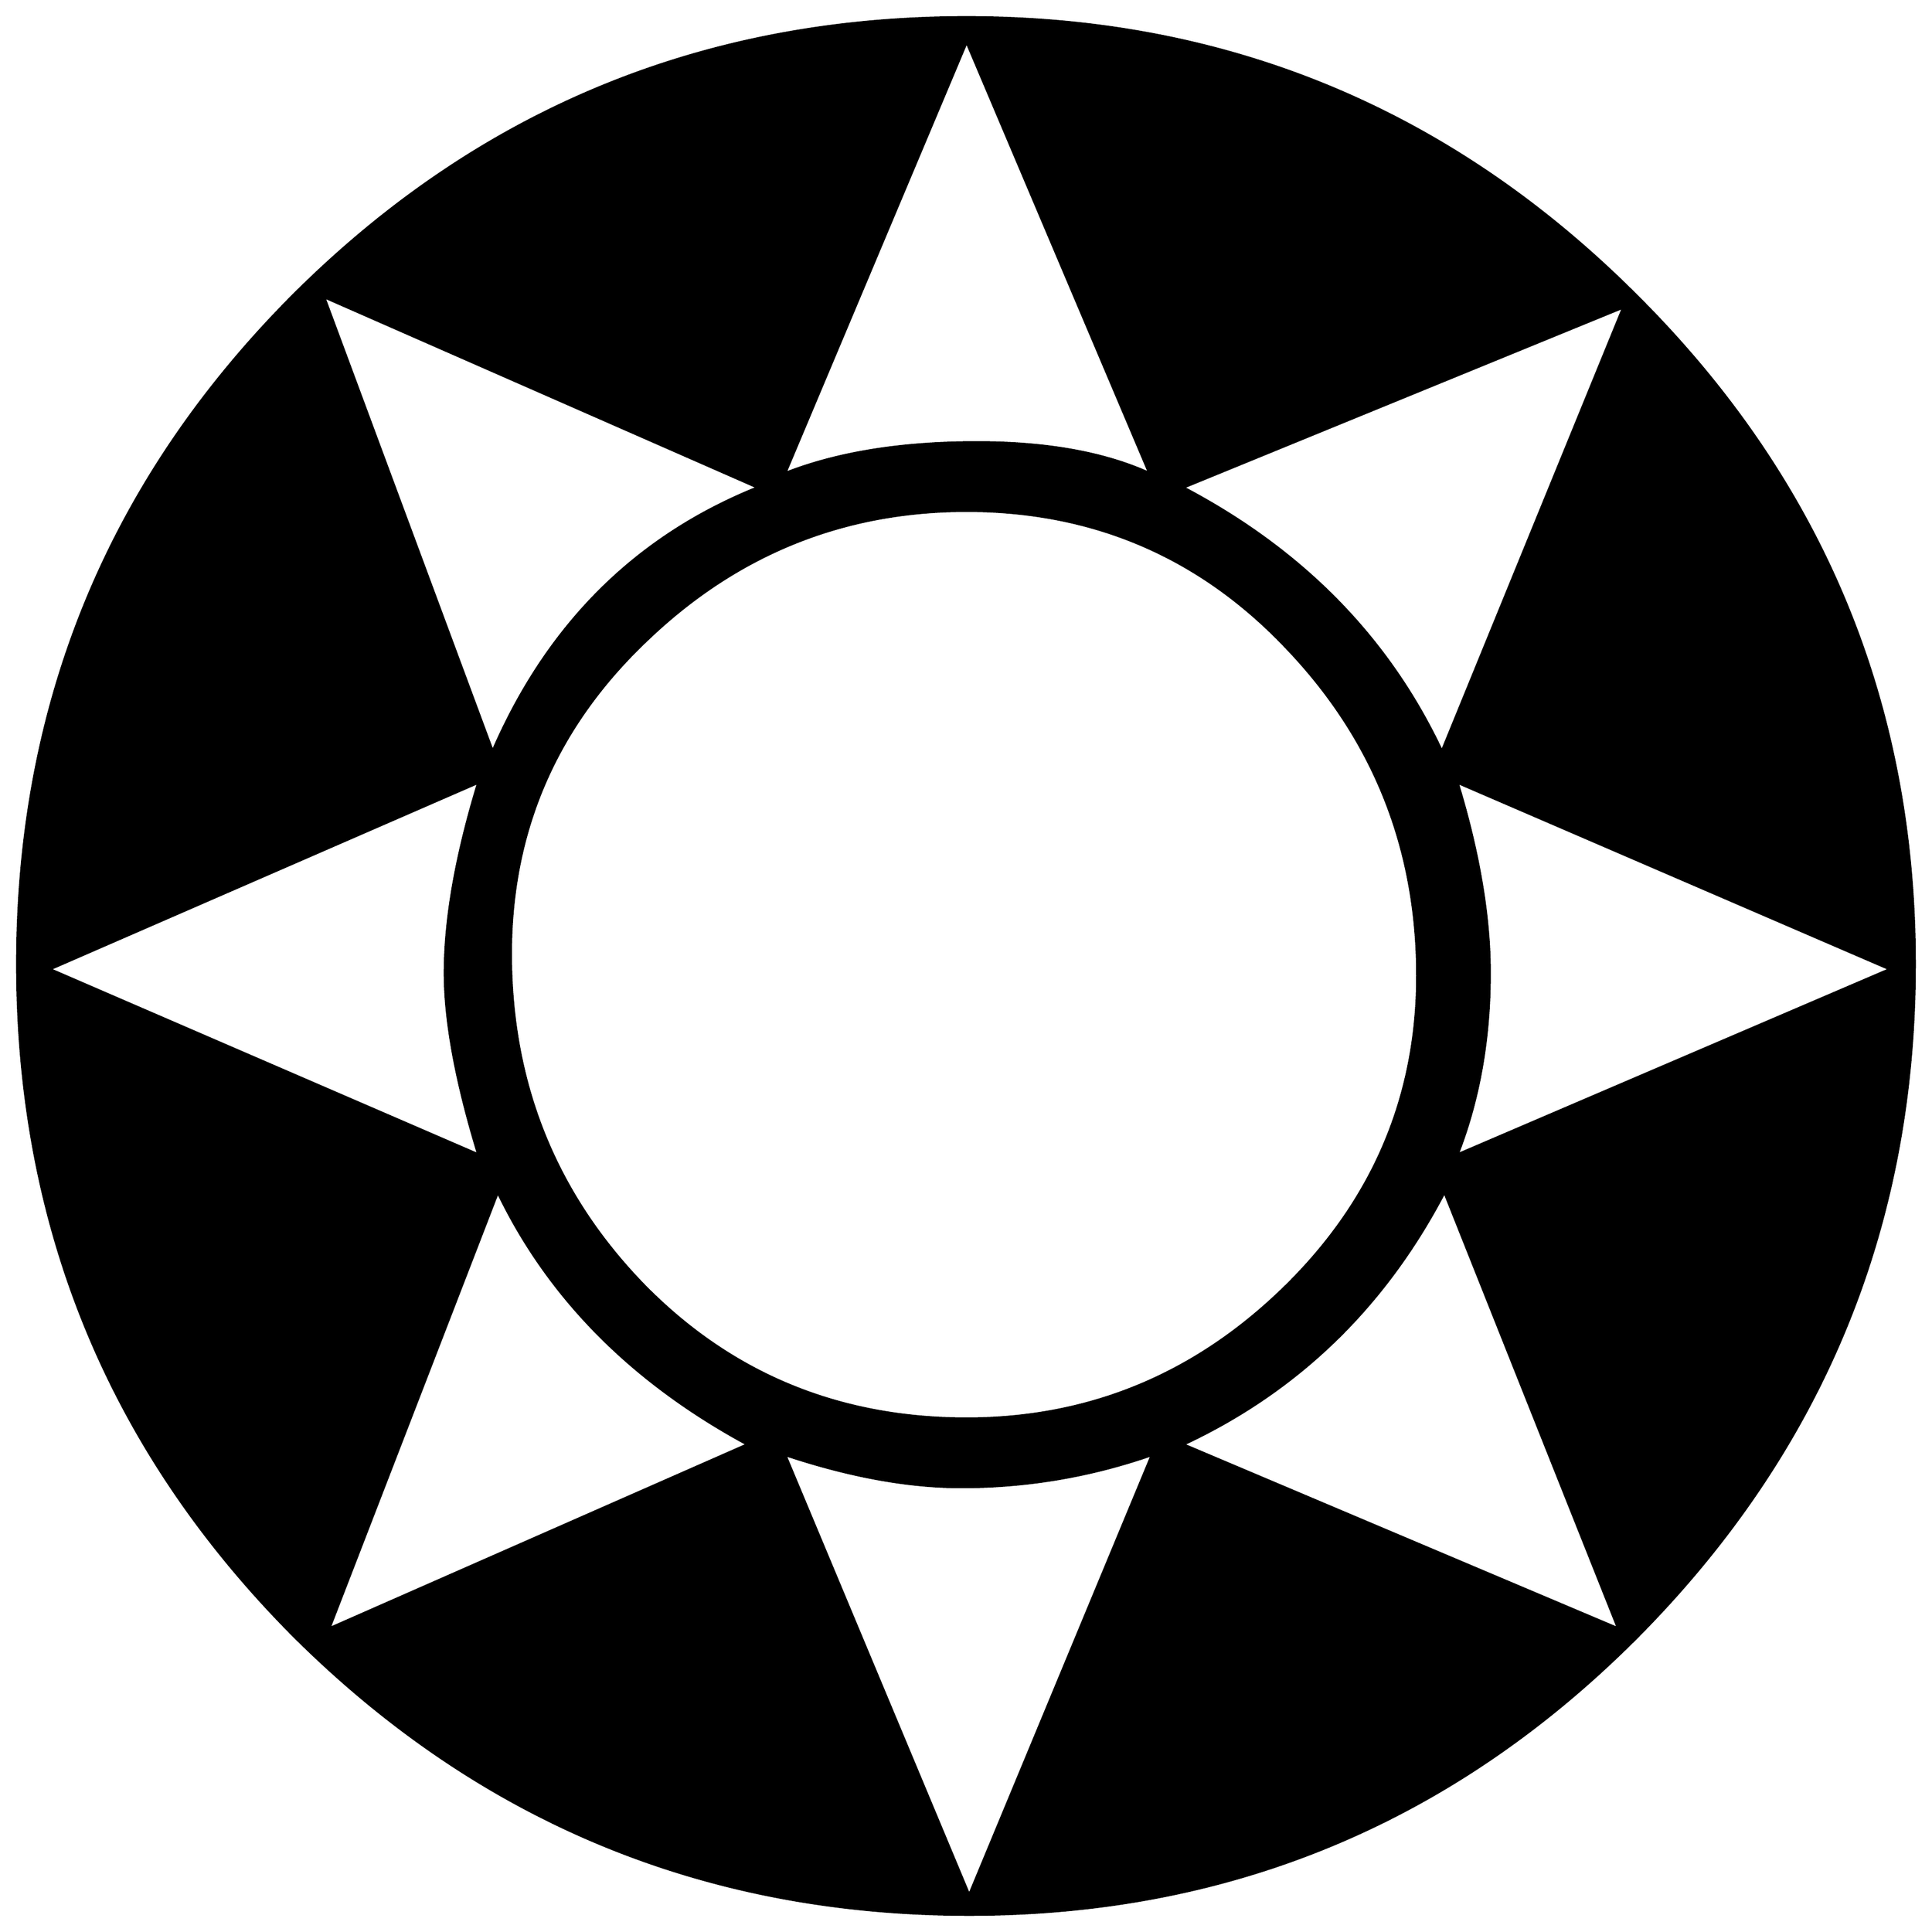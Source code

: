 


\begin{tikzpicture}[y=0.80pt, x=0.80pt, yscale=-1.0, xscale=1.0, inner sep=0pt, outer sep=0pt]
\begin{scope}[shift={(100.0,1831.0)},nonzero rule]
  \path[draw=.,fill=.,line width=1.600pt] (1573.0,-709.0) ..
    controls (1573.0,-505.667) and (1501.333,-331.667) ..
    (1358.0,-187.0) .. controls (1214.667,-43.0) and (1041.667,29.0)
    .. (839.0,29.0) .. controls (635.0,29.0) and (460.667,-42.667)
    .. (316.0,-186.0) .. controls (172.0,-330.0) and
    (100.0,-504.333) .. (100.0,-709.0) .. controls (100.0,-912.333)
    and (171.667,-1085.667) .. (315.0,-1229.0) .. controls
    (459.0,-1372.333) and (633.0,-1444.0) .. (837.0,-1444.0) ..
    controls (1039.667,-1444.0) and (1213.0,-1372.0) ..
    (1357.0,-1228.0) .. controls (1501.0,-1084.667) and
    (1573.0,-911.667) .. (1573.0,-709.0) -- cycle(1347.0,-1219.0)
    -- (1005.0,-1079.0) .. controls (1097.667,-1030.333) and
    (1164.667,-962.0) .. (1206.0,-874.0) -- (1347.0,-1219.0) --
    cycle(979.0,-1090.0) -- (837.0,-1425.0) -- (696.0,-1090.0)
    .. controls (736.667,-1106.0) and (786.333,-1114.0) ..
    (845.0,-1114.0) .. controls (899.0,-1114.0) and
    (943.667,-1106.0) .. (979.0,-1090.0) -- cycle(1554.0,-705.0)
    -- (1218.0,-850.0) .. controls (1234.667,-795.333) and
    (1243.0,-746.0) .. (1243.0,-702.0) .. controls
    (1243.0,-650.667) and (1234.667,-603.667) .. (1218.0,-561.0) --
    (1554.0,-705.0) -- cycle(675.0,-1079.0) -- (338.0,-1227.0)
    -- (469.0,-874.0) .. controls (511.667,-972.667) and
    (580.333,-1041.0) .. (675.0,-1079.0) -- cycle(1187.0,-700.0)
    .. controls (1187.0,-798.667) and (1153.333,-883.333) ..
    (1086.0,-954.0) .. controls (1018.667,-1025.333) and
    (935.667,-1061.0) .. (837.0,-1061.0) .. controls
    (741.0,-1061.0) and (658.0,-1027.333) .. (588.0,-960.0) ..
    controls (518.0,-893.333) and (483.0,-812.333) .. (483.0,-717.0)
    .. controls (483.0,-617.0) and (517.0,-531.667) ..
    (585.0,-461.0) .. controls (653.0,-391.0) and (737.0,-356.0)
    .. (837.0,-356.0) .. controls (931.667,-356.0) and
    (1013.667,-389.667) .. (1083.0,-457.0) .. controls
    (1152.333,-524.333) and (1187.0,-605.333) .. (1187.0,-700.0) --
    cycle(1343.0,-193.0) -- (1208.0,-532.0) .. controls
    (1161.333,-442.667) and (1093.667,-377.333) .. (1005.0,-336.0) --
    (1343.0,-193.0) -- cycle(458.0,-561.0) .. controls
    (440.667,-617.667) and (432.0,-664.667) .. (432.0,-702.0) ..
    controls (432.0,-744.0) and (440.667,-793.333) .. (458.0,-850.0)
    -- (125.0,-705.0) -- (458.0,-561.0) -- cycle(981.0,-328.0)
    .. controls (933.0,-311.333) and (883.667,-303.0) ..
    (833.0,-303.0) .. controls (791.667,-303.0) and (746.0,-311.333)
    .. (696.0,-328.0) -- (839.0,14.0) -- (981.0,-328.0) --
    cycle(667.0,-336.0) .. controls (577.0,-384.667) and
    (512.333,-450.0) .. (473.0,-532.0) -- (342.0,-193.0) --
    (667.0,-336.0) -- cycle;
\end{scope}

\end{tikzpicture}

